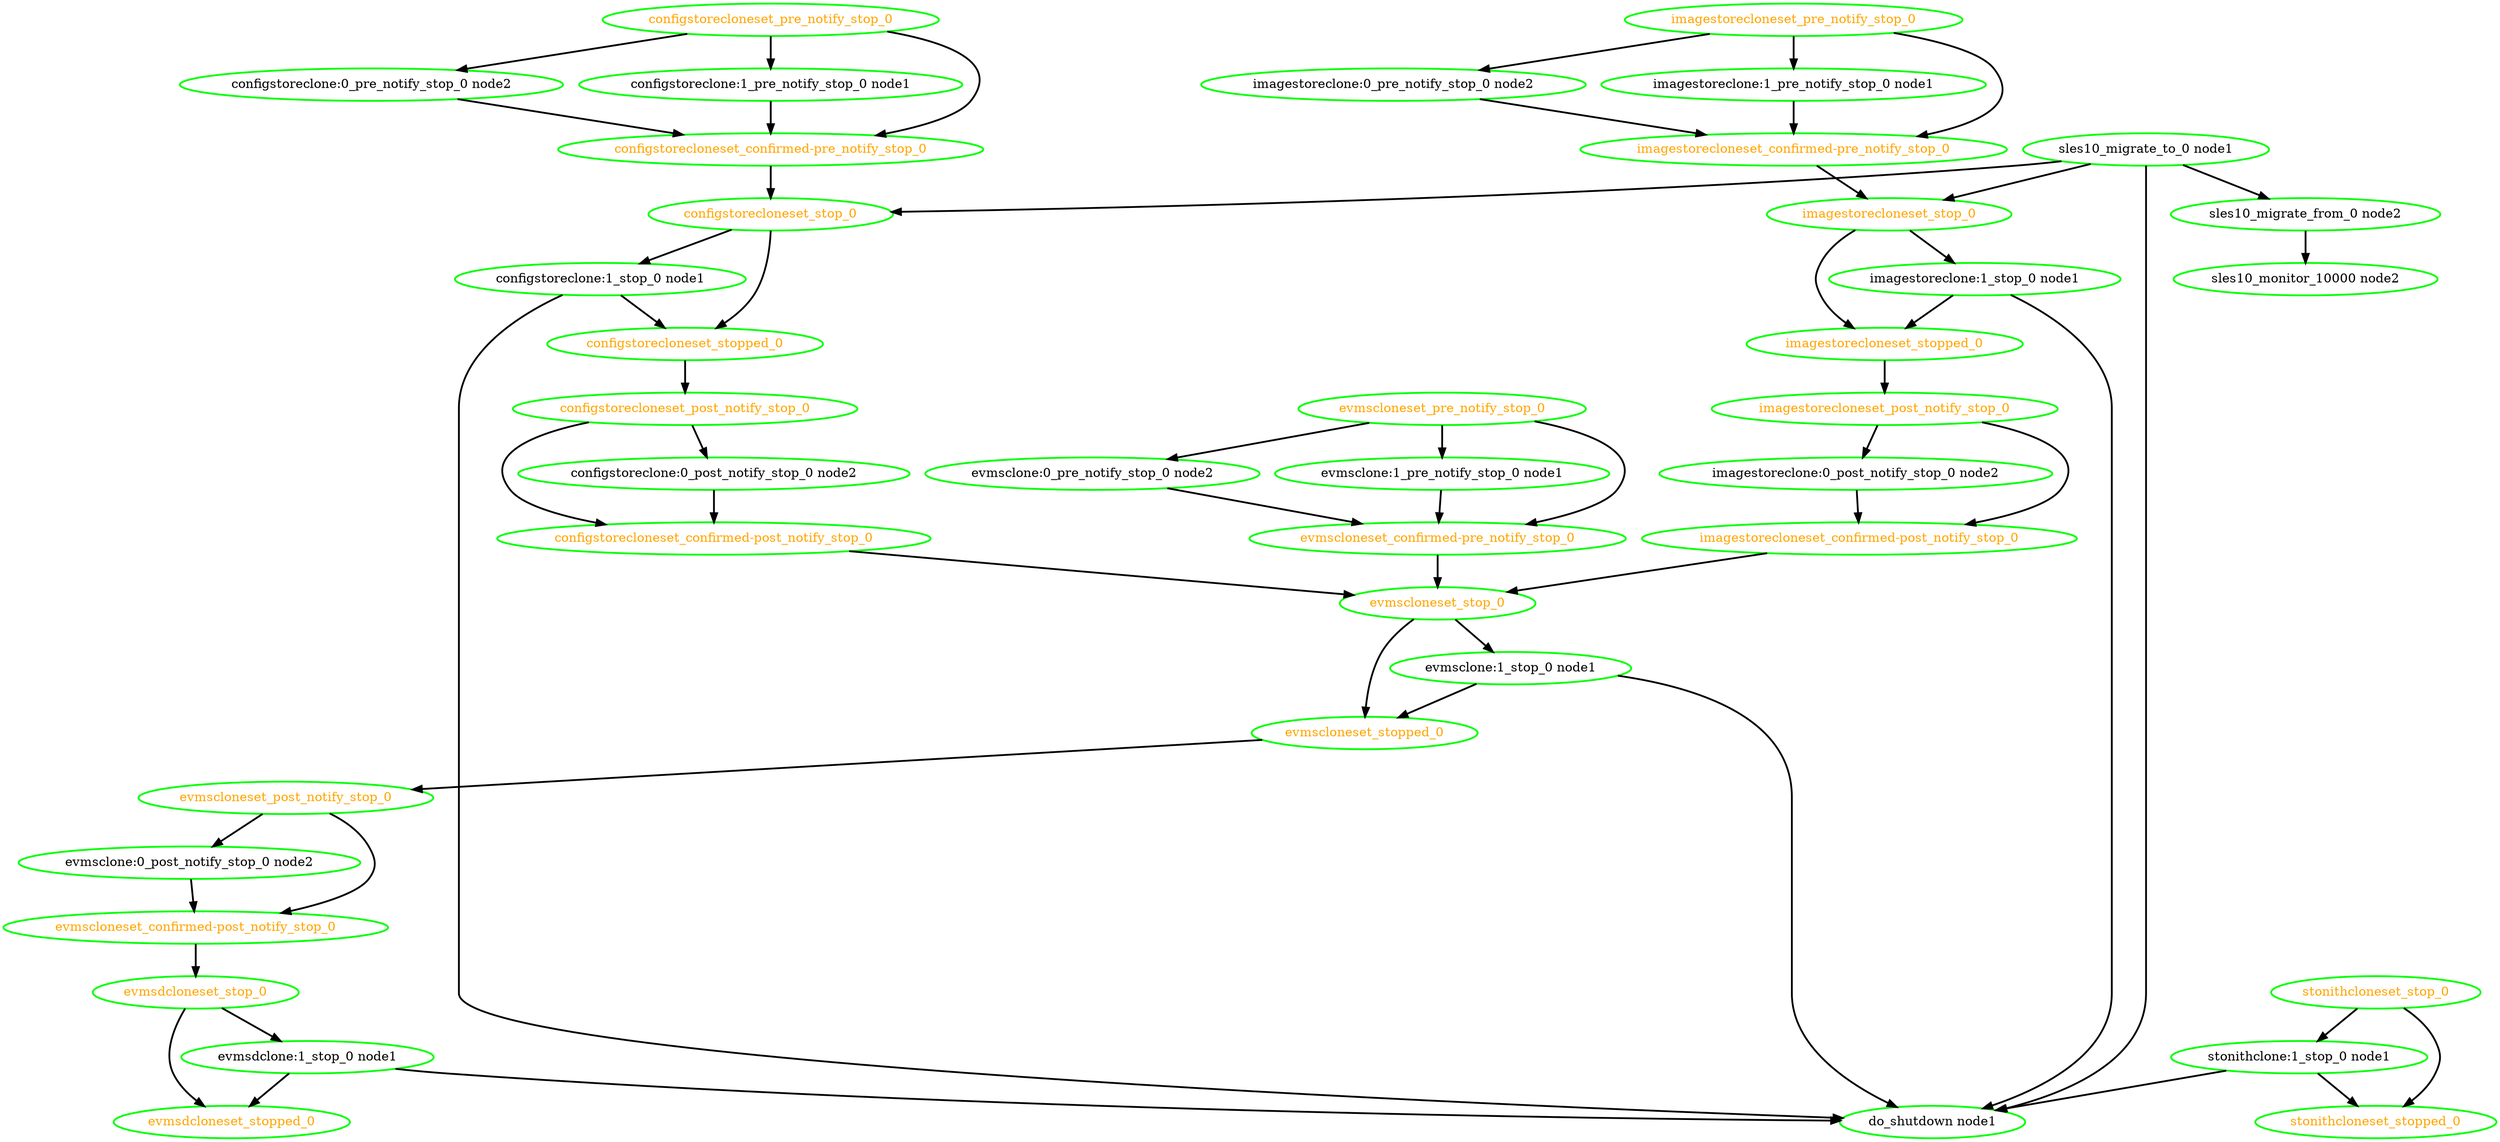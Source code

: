  digraph "g" {
"configstoreclone:0_post_notify_stop_0 node2" -> "configstorecloneset_confirmed-post_notify_stop_0" [ style = bold]
"configstoreclone:0_post_notify_stop_0 node2" [ style=bold color="green" fontcolor="black"  ]
"configstoreclone:0_pre_notify_stop_0 node2" -> "configstorecloneset_confirmed-pre_notify_stop_0" [ style = bold]
"configstoreclone:0_pre_notify_stop_0 node2" [ style=bold color="green" fontcolor="black"  ]
"configstoreclone:1_pre_notify_stop_0 node1" -> "configstorecloneset_confirmed-pre_notify_stop_0" [ style = bold]
"configstoreclone:1_pre_notify_stop_0 node1" [ style=bold color="green" fontcolor="black"  ]
"configstoreclone:1_stop_0 node1" -> "configstorecloneset_stopped_0" [ style = bold]
"configstoreclone:1_stop_0 node1" -> "do_shutdown node1" [ style = bold]
"configstoreclone:1_stop_0 node1" [ style=bold color="green" fontcolor="black"  ]
"configstorecloneset_confirmed-post_notify_stop_0" -> "evmscloneset_stop_0" [ style = bold]
"configstorecloneset_confirmed-post_notify_stop_0" [ style=bold color="green" fontcolor="orange"  ]
"configstorecloneset_confirmed-pre_notify_stop_0" -> "configstorecloneset_stop_0" [ style = bold]
"configstorecloneset_confirmed-pre_notify_stop_0" [ style=bold color="green" fontcolor="orange"  ]
"configstorecloneset_post_notify_stop_0" -> "configstoreclone:0_post_notify_stop_0 node2" [ style = bold]
"configstorecloneset_post_notify_stop_0" -> "configstorecloneset_confirmed-post_notify_stop_0" [ style = bold]
"configstorecloneset_post_notify_stop_0" [ style=bold color="green" fontcolor="orange"  ]
"configstorecloneset_pre_notify_stop_0" -> "configstoreclone:0_pre_notify_stop_0 node2" [ style = bold]
"configstorecloneset_pre_notify_stop_0" -> "configstoreclone:1_pre_notify_stop_0 node1" [ style = bold]
"configstorecloneset_pre_notify_stop_0" -> "configstorecloneset_confirmed-pre_notify_stop_0" [ style = bold]
"configstorecloneset_pre_notify_stop_0" [ style=bold color="green" fontcolor="orange"  ]
"configstorecloneset_stop_0" -> "configstoreclone:1_stop_0 node1" [ style = bold]
"configstorecloneset_stop_0" -> "configstorecloneset_stopped_0" [ style = bold]
"configstorecloneset_stop_0" [ style=bold color="green" fontcolor="orange"  ]
"configstorecloneset_stopped_0" -> "configstorecloneset_post_notify_stop_0" [ style = bold]
"configstorecloneset_stopped_0" [ style=bold color="green" fontcolor="orange"  ]
"do_shutdown node1" [ style=bold color="green" fontcolor="black"  ]
"evmsclone:0_post_notify_stop_0 node2" -> "evmscloneset_confirmed-post_notify_stop_0" [ style = bold]
"evmsclone:0_post_notify_stop_0 node2" [ style=bold color="green" fontcolor="black"  ]
"evmsclone:0_pre_notify_stop_0 node2" -> "evmscloneset_confirmed-pre_notify_stop_0" [ style = bold]
"evmsclone:0_pre_notify_stop_0 node2" [ style=bold color="green" fontcolor="black"  ]
"evmsclone:1_pre_notify_stop_0 node1" -> "evmscloneset_confirmed-pre_notify_stop_0" [ style = bold]
"evmsclone:1_pre_notify_stop_0 node1" [ style=bold color="green" fontcolor="black"  ]
"evmsclone:1_stop_0 node1" -> "do_shutdown node1" [ style = bold]
"evmsclone:1_stop_0 node1" -> "evmscloneset_stopped_0" [ style = bold]
"evmsclone:1_stop_0 node1" [ style=bold color="green" fontcolor="black"  ]
"evmscloneset_confirmed-post_notify_stop_0" -> "evmsdcloneset_stop_0" [ style = bold]
"evmscloneset_confirmed-post_notify_stop_0" [ style=bold color="green" fontcolor="orange"  ]
"evmscloneset_confirmed-pre_notify_stop_0" -> "evmscloneset_stop_0" [ style = bold]
"evmscloneset_confirmed-pre_notify_stop_0" [ style=bold color="green" fontcolor="orange"  ]
"evmscloneset_post_notify_stop_0" -> "evmsclone:0_post_notify_stop_0 node2" [ style = bold]
"evmscloneset_post_notify_stop_0" -> "evmscloneset_confirmed-post_notify_stop_0" [ style = bold]
"evmscloneset_post_notify_stop_0" [ style=bold color="green" fontcolor="orange"  ]
"evmscloneset_pre_notify_stop_0" -> "evmsclone:0_pre_notify_stop_0 node2" [ style = bold]
"evmscloneset_pre_notify_stop_0" -> "evmsclone:1_pre_notify_stop_0 node1" [ style = bold]
"evmscloneset_pre_notify_stop_0" -> "evmscloneset_confirmed-pre_notify_stop_0" [ style = bold]
"evmscloneset_pre_notify_stop_0" [ style=bold color="green" fontcolor="orange"  ]
"evmscloneset_stop_0" -> "evmsclone:1_stop_0 node1" [ style = bold]
"evmscloneset_stop_0" -> "evmscloneset_stopped_0" [ style = bold]
"evmscloneset_stop_0" [ style=bold color="green" fontcolor="orange"  ]
"evmscloneset_stopped_0" -> "evmscloneset_post_notify_stop_0" [ style = bold]
"evmscloneset_stopped_0" [ style=bold color="green" fontcolor="orange"  ]
"evmsdclone:1_stop_0 node1" -> "do_shutdown node1" [ style = bold]
"evmsdclone:1_stop_0 node1" -> "evmsdcloneset_stopped_0" [ style = bold]
"evmsdclone:1_stop_0 node1" [ style=bold color="green" fontcolor="black"  ]
"evmsdcloneset_stop_0" -> "evmsdclone:1_stop_0 node1" [ style = bold]
"evmsdcloneset_stop_0" -> "evmsdcloneset_stopped_0" [ style = bold]
"evmsdcloneset_stop_0" [ style=bold color="green" fontcolor="orange"  ]
"evmsdcloneset_stopped_0" [ style=bold color="green" fontcolor="orange"  ]
"imagestoreclone:0_post_notify_stop_0 node2" -> "imagestorecloneset_confirmed-post_notify_stop_0" [ style = bold]
"imagestoreclone:0_post_notify_stop_0 node2" [ style=bold color="green" fontcolor="black"  ]
"imagestoreclone:0_pre_notify_stop_0 node2" -> "imagestorecloneset_confirmed-pre_notify_stop_0" [ style = bold]
"imagestoreclone:0_pre_notify_stop_0 node2" [ style=bold color="green" fontcolor="black"  ]
"imagestoreclone:1_pre_notify_stop_0 node1" -> "imagestorecloneset_confirmed-pre_notify_stop_0" [ style = bold]
"imagestoreclone:1_pre_notify_stop_0 node1" [ style=bold color="green" fontcolor="black"  ]
"imagestoreclone:1_stop_0 node1" -> "do_shutdown node1" [ style = bold]
"imagestoreclone:1_stop_0 node1" -> "imagestorecloneset_stopped_0" [ style = bold]
"imagestoreclone:1_stop_0 node1" [ style=bold color="green" fontcolor="black"  ]
"imagestorecloneset_confirmed-post_notify_stop_0" -> "evmscloneset_stop_0" [ style = bold]
"imagestorecloneset_confirmed-post_notify_stop_0" [ style=bold color="green" fontcolor="orange"  ]
"imagestorecloneset_confirmed-pre_notify_stop_0" -> "imagestorecloneset_stop_0" [ style = bold]
"imagestorecloneset_confirmed-pre_notify_stop_0" [ style=bold color="green" fontcolor="orange"  ]
"imagestorecloneset_post_notify_stop_0" -> "imagestoreclone:0_post_notify_stop_0 node2" [ style = bold]
"imagestorecloneset_post_notify_stop_0" -> "imagestorecloneset_confirmed-post_notify_stop_0" [ style = bold]
"imagestorecloneset_post_notify_stop_0" [ style=bold color="green" fontcolor="orange"  ]
"imagestorecloneset_pre_notify_stop_0" -> "imagestoreclone:0_pre_notify_stop_0 node2" [ style = bold]
"imagestorecloneset_pre_notify_stop_0" -> "imagestoreclone:1_pre_notify_stop_0 node1" [ style = bold]
"imagestorecloneset_pre_notify_stop_0" -> "imagestorecloneset_confirmed-pre_notify_stop_0" [ style = bold]
"imagestorecloneset_pre_notify_stop_0" [ style=bold color="green" fontcolor="orange"  ]
"imagestorecloneset_stop_0" -> "imagestoreclone:1_stop_0 node1" [ style = bold]
"imagestorecloneset_stop_0" -> "imagestorecloneset_stopped_0" [ style = bold]
"imagestorecloneset_stop_0" [ style=bold color="green" fontcolor="orange"  ]
"imagestorecloneset_stopped_0" -> "imagestorecloneset_post_notify_stop_0" [ style = bold]
"imagestorecloneset_stopped_0" [ style=bold color="green" fontcolor="orange"  ]
"sles10_migrate_from_0 node2" -> "sles10_monitor_10000 node2" [ style = bold]
"sles10_migrate_from_0 node2" [ style=bold color="green" fontcolor="black"  ]
"sles10_migrate_to_0 node1" -> "configstorecloneset_stop_0" [ style = bold]
"sles10_migrate_to_0 node1" -> "do_shutdown node1" [ style = bold]
"sles10_migrate_to_0 node1" -> "imagestorecloneset_stop_0" [ style = bold]
"sles10_migrate_to_0 node1" -> "sles10_migrate_from_0 node2" [ style = bold]
"sles10_migrate_to_0 node1" [ style=bold color="green" fontcolor="black"  ]
"sles10_monitor_10000 node2" [ style=bold color="green" fontcolor="black"  ]
"stonithclone:1_stop_0 node1" -> "do_shutdown node1" [ style = bold]
"stonithclone:1_stop_0 node1" -> "stonithcloneset_stopped_0" [ style = bold]
"stonithclone:1_stop_0 node1" [ style=bold color="green" fontcolor="black"  ]
"stonithcloneset_stop_0" -> "stonithclone:1_stop_0 node1" [ style = bold]
"stonithcloneset_stop_0" -> "stonithcloneset_stopped_0" [ style = bold]
"stonithcloneset_stop_0" [ style=bold color="green" fontcolor="orange"  ]
"stonithcloneset_stopped_0" [ style=bold color="green" fontcolor="orange"  ]
}
